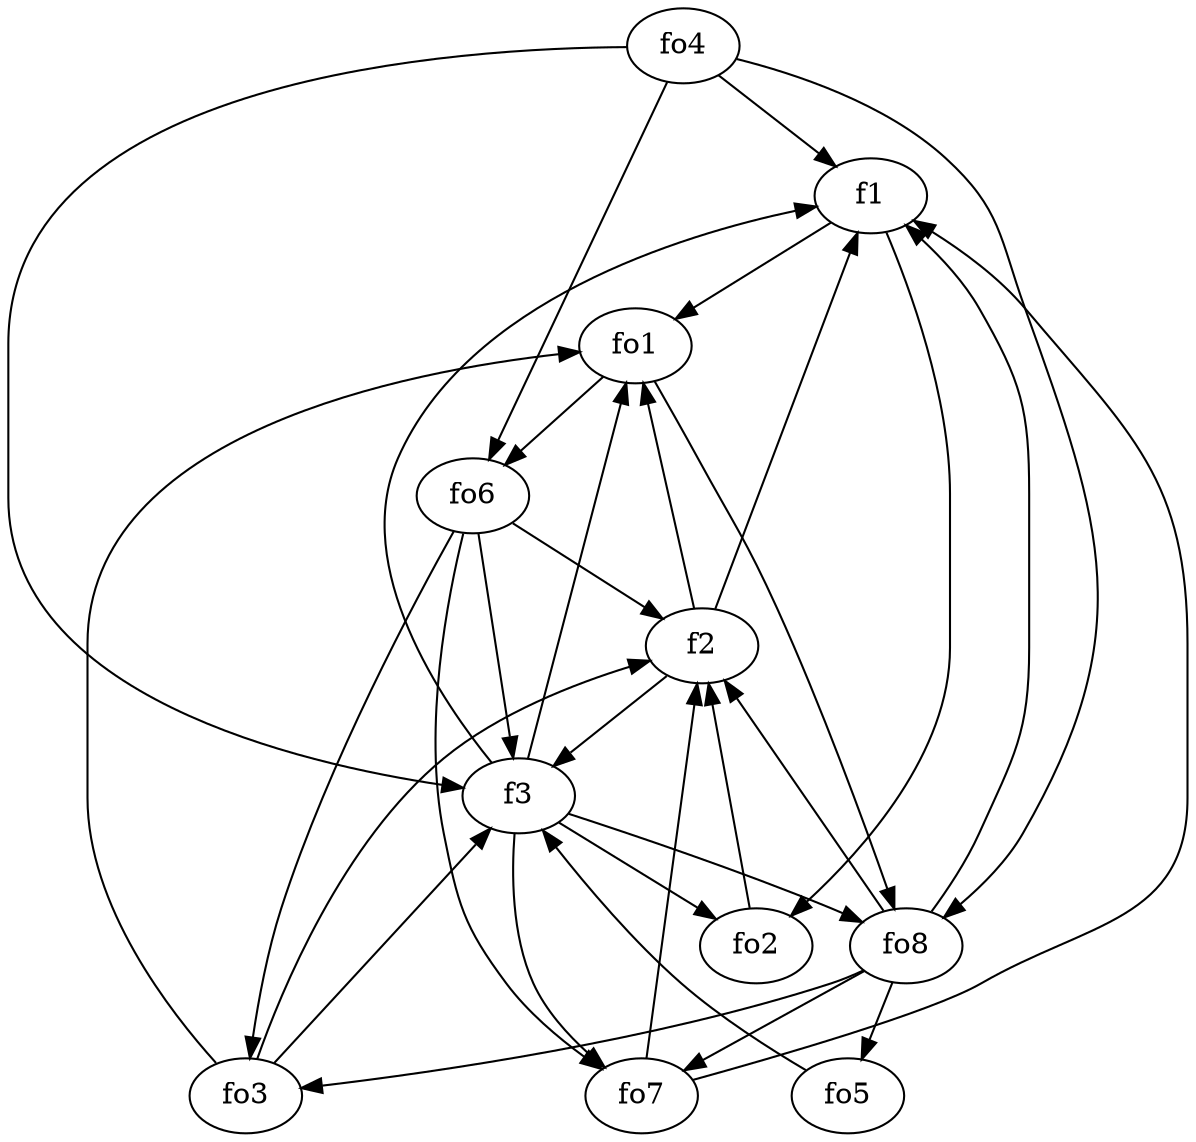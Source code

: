 strict digraph  {
f1;
f2;
f3;
fo1;
fo2;
fo3;
fo4;
fo5;
fo6;
fo7;
fo8;
f1 -> fo1  [weight=2];
f1 -> fo2  [weight=2];
f2 -> f1  [weight=2];
f2 -> fo1  [weight=2];
f2 -> f3  [weight=2];
f3 -> fo1  [weight=2];
f3 -> fo7  [weight=2];
f3 -> fo8  [weight=2];
f3 -> fo2  [weight=2];
f3 -> f1  [weight=2];
fo1 -> fo6  [weight=2];
fo1 -> fo8  [weight=2];
fo2 -> f2  [weight=2];
fo3 -> f2  [weight=2];
fo3 -> f3  [weight=2];
fo3 -> fo1  [weight=2];
fo4 -> fo6  [weight=2];
fo4 -> f1  [weight=2];
fo4 -> fo8  [weight=2];
fo4 -> f3  [weight=2];
fo5 -> f3  [weight=2];
fo6 -> f2  [weight=2];
fo6 -> f3  [weight=2];
fo6 -> fo3  [weight=2];
fo6 -> fo7  [weight=2];
fo7 -> f1  [weight=2];
fo7 -> f2  [weight=2];
fo8 -> f2  [weight=2];
fo8 -> f1  [weight=2];
fo8 -> fo3  [weight=2];
fo8 -> fo5  [weight=2];
fo8 -> fo7  [weight=2];
}
